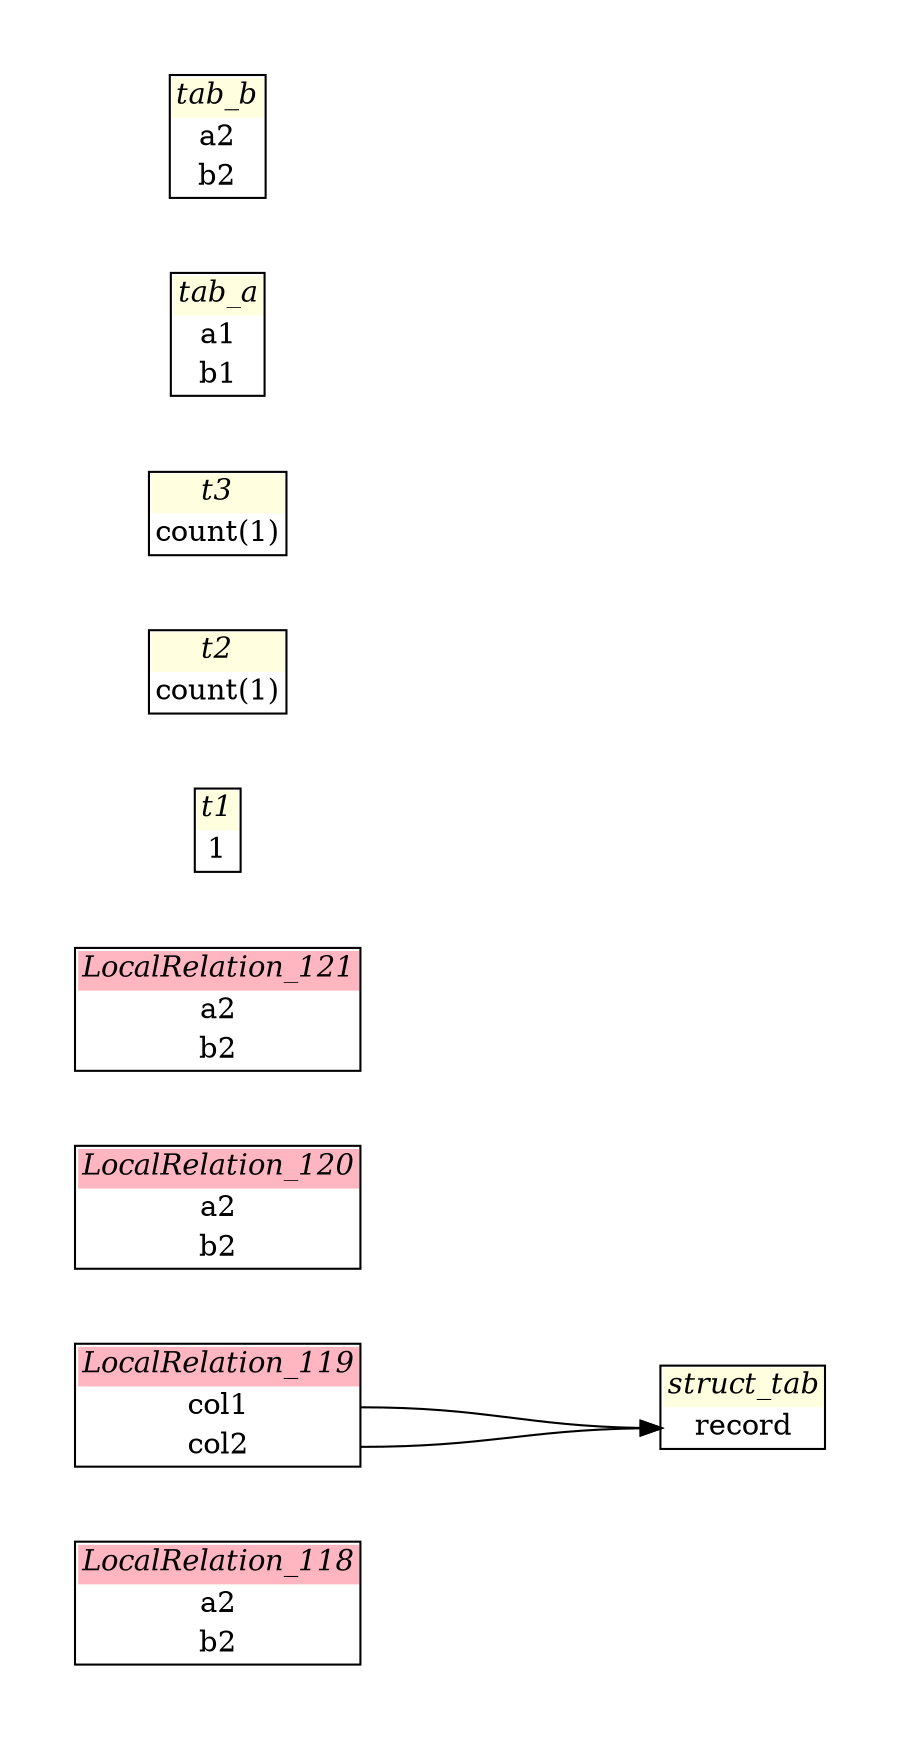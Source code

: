 // Automatically generated by SQLFlowTestSuite


digraph {
  graph [pad="0.5", nodesep="0.5", ranksep="2", fontname="Helvetica"];
  node [shape=plain]
  rankdir=LR;

  
"LocalRelation_118" [label=<
<table border="1" cellborder="0" cellspacing="0">
  <tr><td bgcolor="lightpink"><i>LocalRelation_118</i></td></tr>
  <tr><td port="0">a2</td></tr>
<tr><td port="1">b2</td></tr>
</table>>];
       

"LocalRelation_119" [label=<
<table border="1" cellborder="0" cellspacing="0">
  <tr><td bgcolor="lightpink"><i>LocalRelation_119</i></td></tr>
  <tr><td port="0">col1</td></tr>
<tr><td port="1">col2</td></tr>
</table>>];
       

"LocalRelation_120" [label=<
<table border="1" cellborder="0" cellspacing="0">
  <tr><td bgcolor="lightpink"><i>LocalRelation_120</i></td></tr>
  <tr><td port="0">a2</td></tr>
<tr><td port="1">b2</td></tr>
</table>>];
       

"LocalRelation_121" [label=<
<table border="1" cellborder="0" cellspacing="0">
  <tr><td bgcolor="lightpink"><i>LocalRelation_121</i></td></tr>
  <tr><td port="0">a2</td></tr>
<tr><td port="1">b2</td></tr>
</table>>];
       

"struct_tab" [label=<
<table border="1" cellborder="0" cellspacing="0">
  <tr><td bgcolor="lightyellow"><i>struct_tab</i></td></tr>
  <tr><td port="0">record</td></tr>
</table>>];
       

"struct_tab" [label=<
<table border="1" cellborder="0" cellspacing="0">
  <tr><td bgcolor="lightyellow"><i>struct_tab</i></td></tr>
  <tr><td port="0">record</td></tr>
</table>>];
           

"t1" [label=<
<table border="1" cellborder="0" cellspacing="0">
  <tr><td bgcolor="lightyellow"><i>t1</i></td></tr>
  <tr><td port="0">1</td></tr>
</table>>];
           

"t2" [label=<
<table border="1" cellborder="0" cellspacing="0">
  <tr><td bgcolor="lightyellow"><i>t2</i></td></tr>
  <tr><td port="0">count(1)</td></tr>
</table>>];
           

"t3" [label=<
<table border="1" cellborder="0" cellspacing="0">
  <tr><td bgcolor="lightyellow"><i>t3</i></td></tr>
  <tr><td port="0">count(1)</td></tr>
</table>>];
           

"tab_a" [label=<
<table border="1" cellborder="0" cellspacing="0">
  <tr><td bgcolor="lightyellow"><i>tab_a</i></td></tr>
  <tr><td port="0">a1</td></tr>
<tr><td port="1">b1</td></tr>
</table>>];
       

"tab_b" [label=<
<table border="1" cellborder="0" cellspacing="0">
  <tr><td bgcolor="lightyellow"><i>tab_b</i></td></tr>
  <tr><td port="0">a2</td></tr>
<tr><td port="1">b2</td></tr>
</table>>];
       
  "LocalRelation_119":0 -> struct_tab:0
"LocalRelation_119":1 -> struct_tab:0
}
       